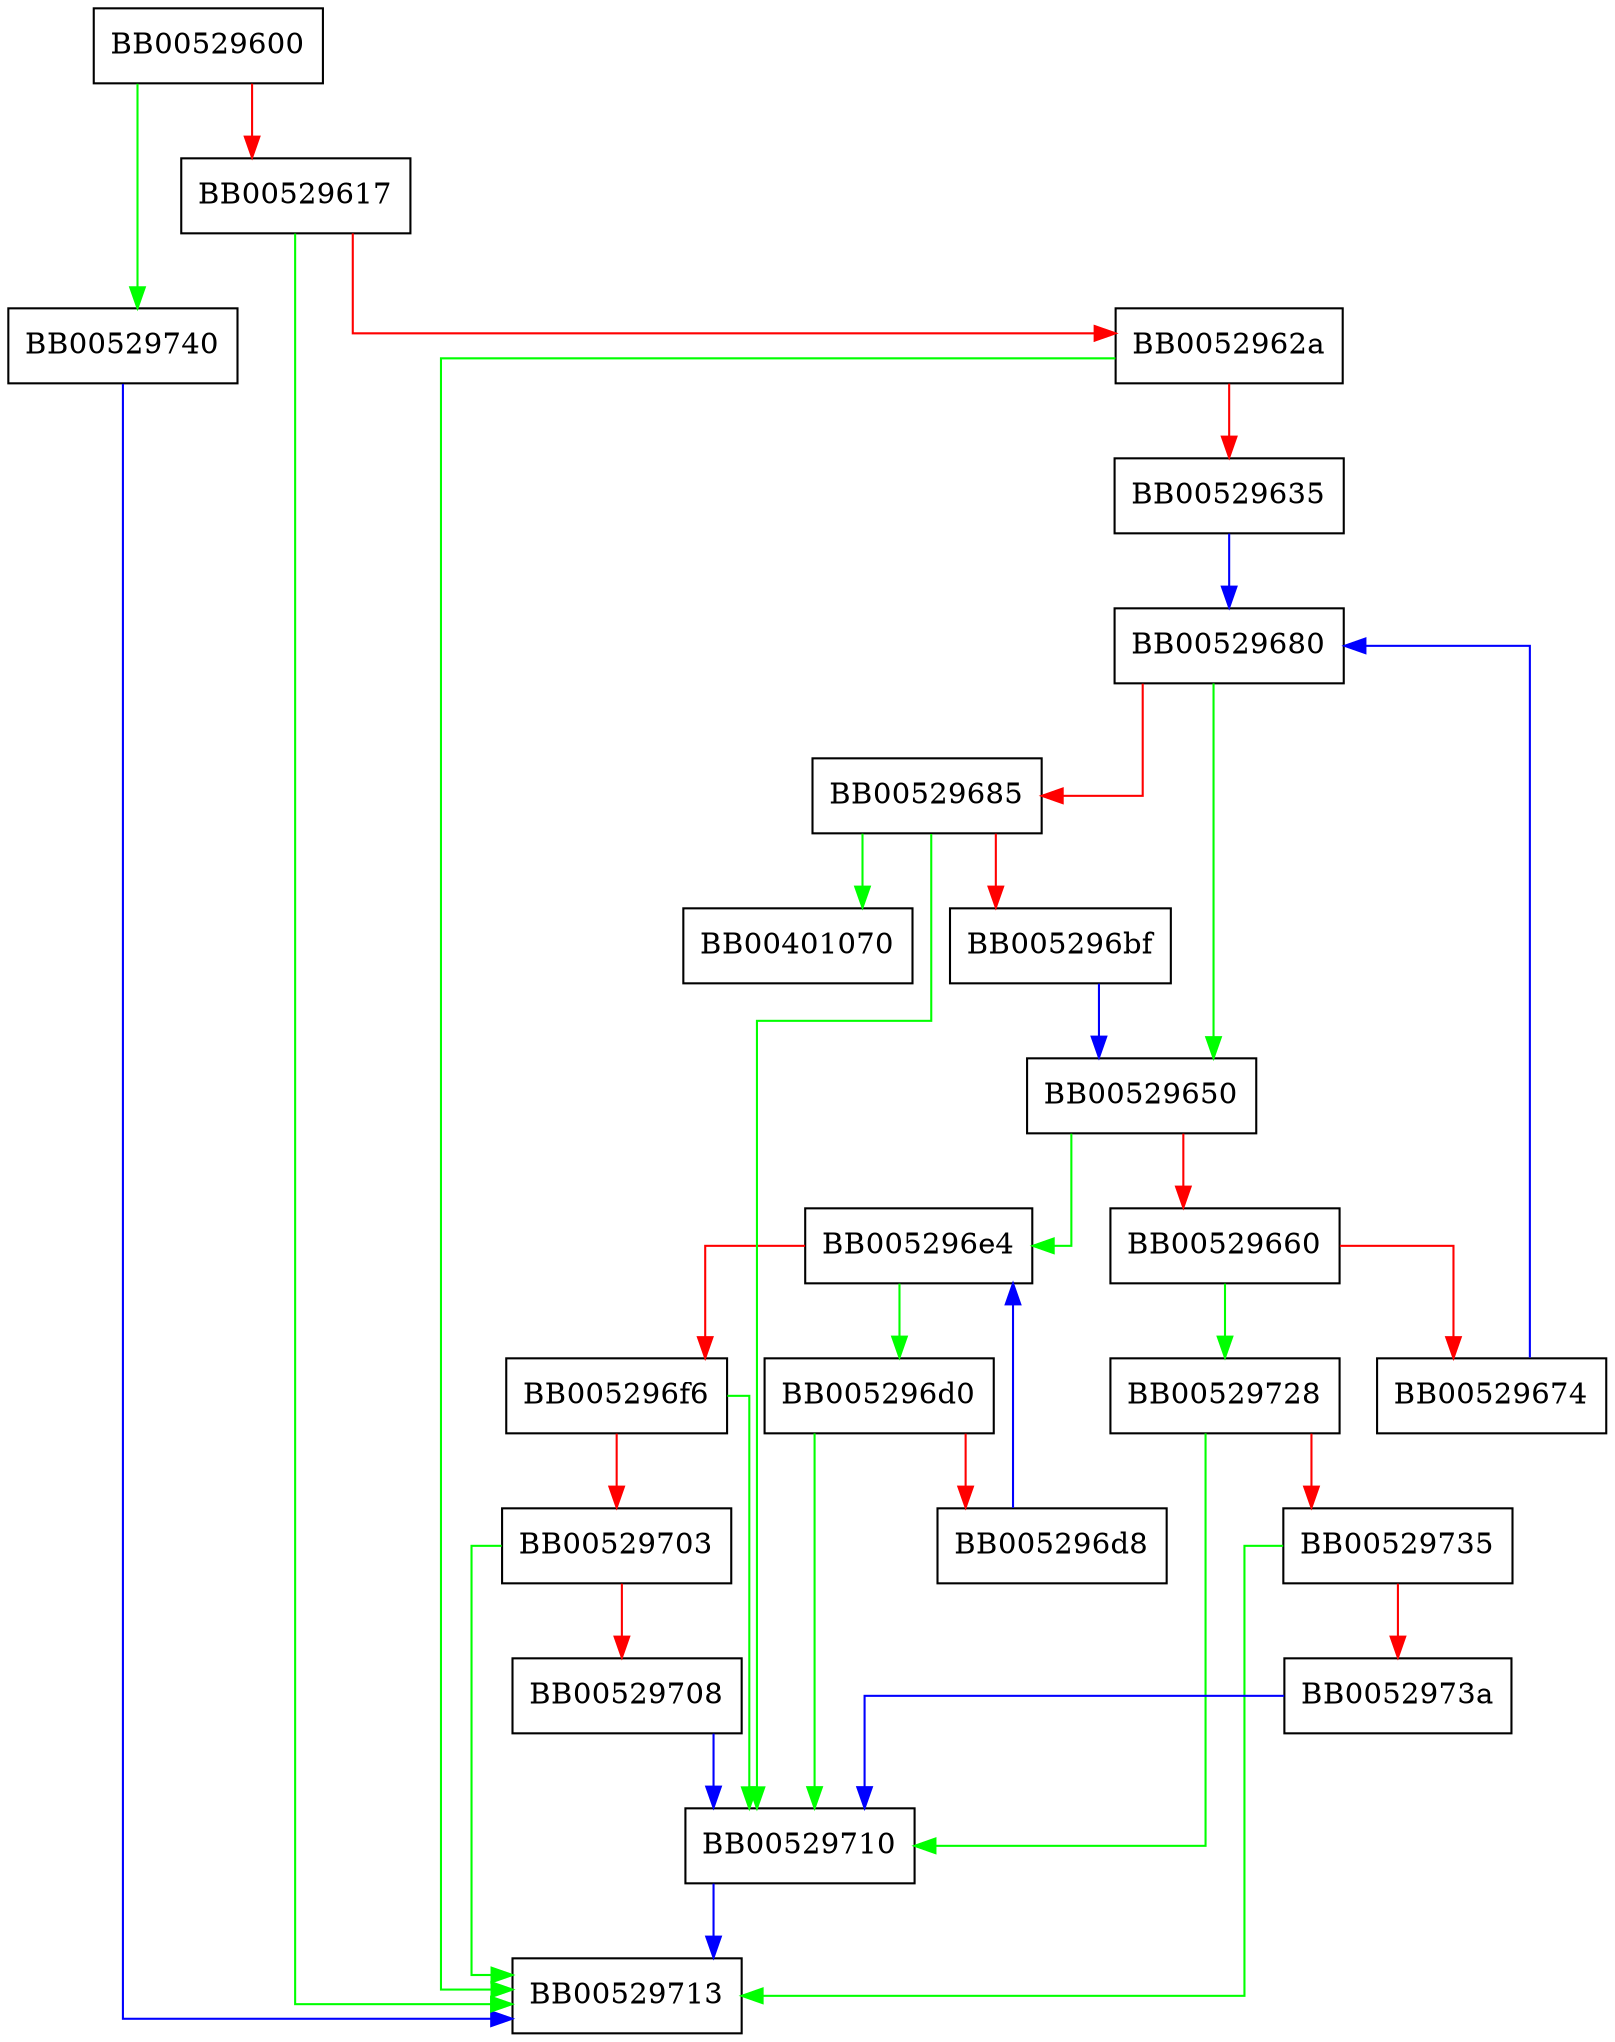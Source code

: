 digraph buffer_read {
  node [shape="box"];
  graph [splines=ortho];
  BB00529600 -> BB00529740 [color="green"];
  BB00529600 -> BB00529617 [color="red"];
  BB00529617 -> BB00529713 [color="green"];
  BB00529617 -> BB0052962a [color="red"];
  BB0052962a -> BB00529713 [color="green"];
  BB0052962a -> BB00529635 [color="red"];
  BB00529635 -> BB00529680 [color="blue"];
  BB00529650 -> BB005296e4 [color="green"];
  BB00529650 -> BB00529660 [color="red"];
  BB00529660 -> BB00529728 [color="green"];
  BB00529660 -> BB00529674 [color="red"];
  BB00529674 -> BB00529680 [color="blue"];
  BB00529680 -> BB00529650 [color="green"];
  BB00529680 -> BB00529685 [color="red"];
  BB00529685 -> BB00401070 [color="green"];
  BB00529685 -> BB00529710 [color="green"];
  BB00529685 -> BB005296bf [color="red"];
  BB005296bf -> BB00529650 [color="blue"];
  BB005296d0 -> BB00529710 [color="green"];
  BB005296d0 -> BB005296d8 [color="red"];
  BB005296d8 -> BB005296e4 [color="blue"];
  BB005296e4 -> BB005296d0 [color="green"];
  BB005296e4 -> BB005296f6 [color="red"];
  BB005296f6 -> BB00529710 [color="green"];
  BB005296f6 -> BB00529703 [color="red"];
  BB00529703 -> BB00529713 [color="green"];
  BB00529703 -> BB00529708 [color="red"];
  BB00529708 -> BB00529710 [color="blue"];
  BB00529710 -> BB00529713 [color="blue"];
  BB00529728 -> BB00529710 [color="green"];
  BB00529728 -> BB00529735 [color="red"];
  BB00529735 -> BB00529713 [color="green"];
  BB00529735 -> BB0052973a [color="red"];
  BB0052973a -> BB00529710 [color="blue"];
  BB00529740 -> BB00529713 [color="blue"];
}